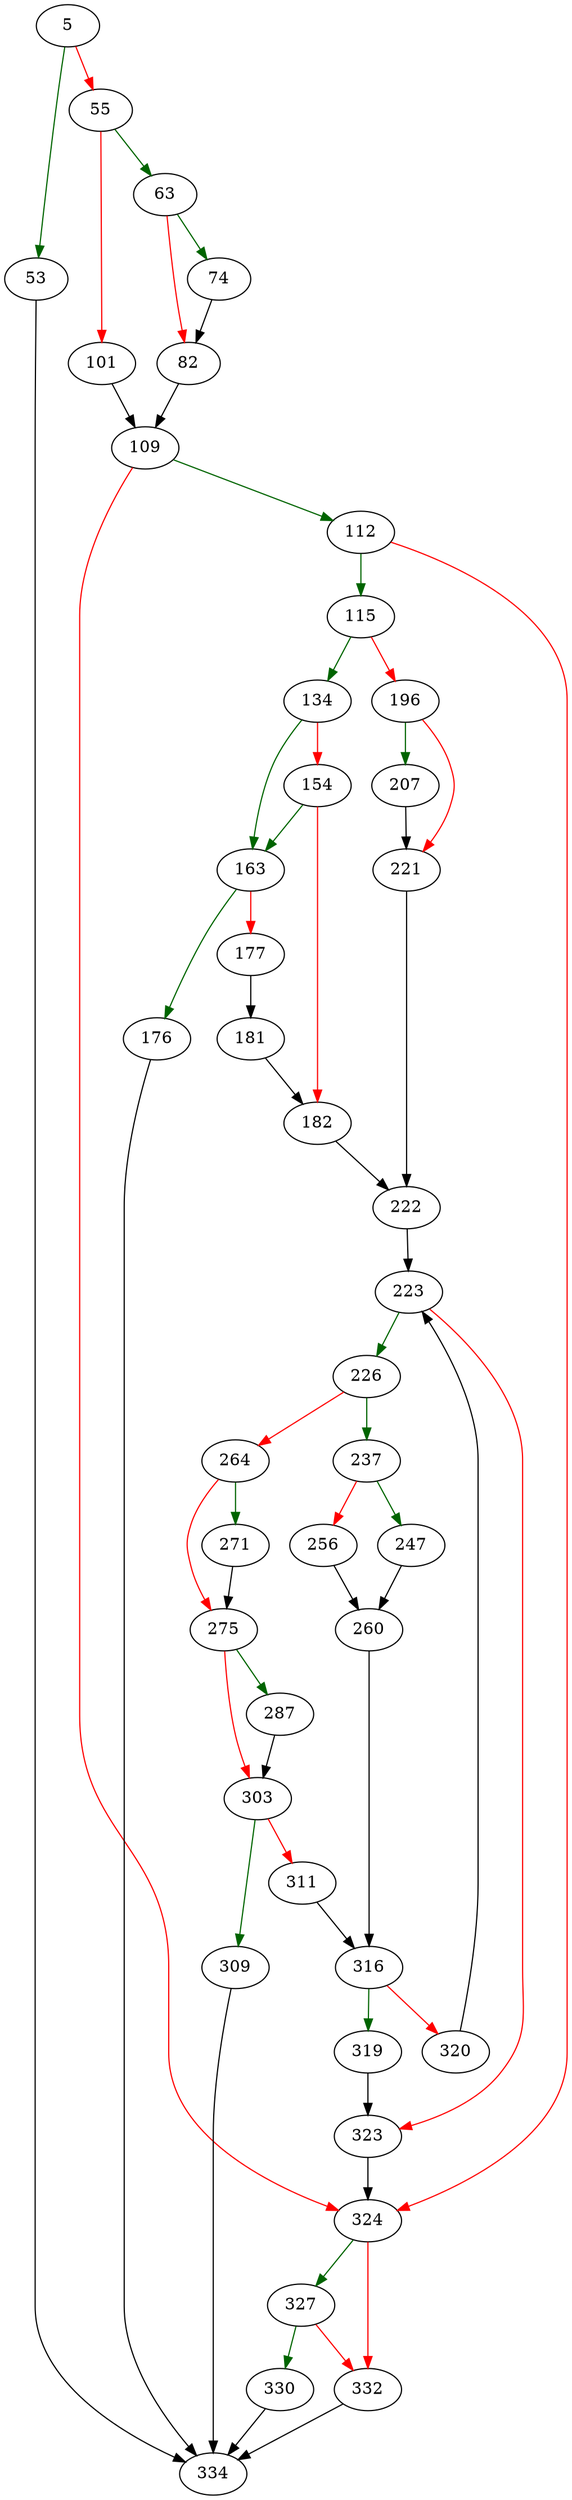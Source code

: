 strict digraph "accessPayload" {
	// Node definitions.
	5 [entry=true];
	53;
	55;
	334;
	63;
	101;
	74;
	82;
	109;
	112;
	324;
	115;
	134;
	196;
	163;
	154;
	182;
	176;
	177;
	181;
	222;
	207;
	221;
	223;
	226;
	323;
	237;
	264;
	247;
	256;
	260;
	316;
	271;
	275;
	287;
	303;
	309;
	311;
	319;
	320;
	327;
	332;
	330;

	// Edge definitions.
	5 -> 53 [
		color=darkgreen
		cond=true
	];
	5 -> 55 [
		color=red
		cond=false
	];
	53 -> 334;
	55 -> 63 [
		color=darkgreen
		cond=true
	];
	55 -> 101 [
		color=red
		cond=false
	];
	63 -> 74 [
		color=darkgreen
		cond=true
	];
	63 -> 82 [
		color=red
		cond=false
	];
	101 -> 109;
	74 -> 82;
	82 -> 109;
	109 -> 112 [
		color=darkgreen
		cond=true
	];
	109 -> 324 [
		color=red
		cond=false
	];
	112 -> 324 [
		color=red
		cond=false
	];
	112 -> 115 [
		color=darkgreen
		cond=true
	];
	324 -> 327 [
		color=darkgreen
		cond=true
	];
	324 -> 332 [
		color=red
		cond=false
	];
	115 -> 134 [
		color=darkgreen
		cond=true
	];
	115 -> 196 [
		color=red
		cond=false
	];
	134 -> 163 [
		color=darkgreen
		cond=true
	];
	134 -> 154 [
		color=red
		cond=false
	];
	196 -> 207 [
		color=darkgreen
		cond=true
	];
	196 -> 221 [
		color=red
		cond=false
	];
	163 -> 176 [
		color=darkgreen
		cond=true
	];
	163 -> 177 [
		color=red
		cond=false
	];
	154 -> 163 [
		color=darkgreen
		cond=true
	];
	154 -> 182 [
		color=red
		cond=false
	];
	182 -> 222;
	176 -> 334;
	177 -> 181;
	181 -> 182;
	222 -> 223;
	207 -> 221;
	221 -> 222;
	223 -> 226 [
		color=darkgreen
		cond=true
	];
	223 -> 323 [
		color=red
		cond=false
	];
	226 -> 237 [
		color=darkgreen
		cond=true
	];
	226 -> 264 [
		color=red
		cond=false
	];
	323 -> 324;
	237 -> 247 [
		color=darkgreen
		cond=true
	];
	237 -> 256 [
		color=red
		cond=false
	];
	264 -> 271 [
		color=darkgreen
		cond=true
	];
	264 -> 275 [
		color=red
		cond=false
	];
	247 -> 260;
	256 -> 260;
	260 -> 316;
	316 -> 319 [
		color=darkgreen
		cond=true
	];
	316 -> 320 [
		color=red
		cond=false
	];
	271 -> 275;
	275 -> 287 [
		color=darkgreen
		cond=true
	];
	275 -> 303 [
		color=red
		cond=false
	];
	287 -> 303;
	303 -> 309 [
		color=darkgreen
		cond=true
	];
	303 -> 311 [
		color=red
		cond=false
	];
	309 -> 334;
	311 -> 316;
	319 -> 323;
	320 -> 223;
	327 -> 332 [
		color=red
		cond=false
	];
	327 -> 330 [
		color=darkgreen
		cond=true
	];
	332 -> 334;
	330 -> 334;
}